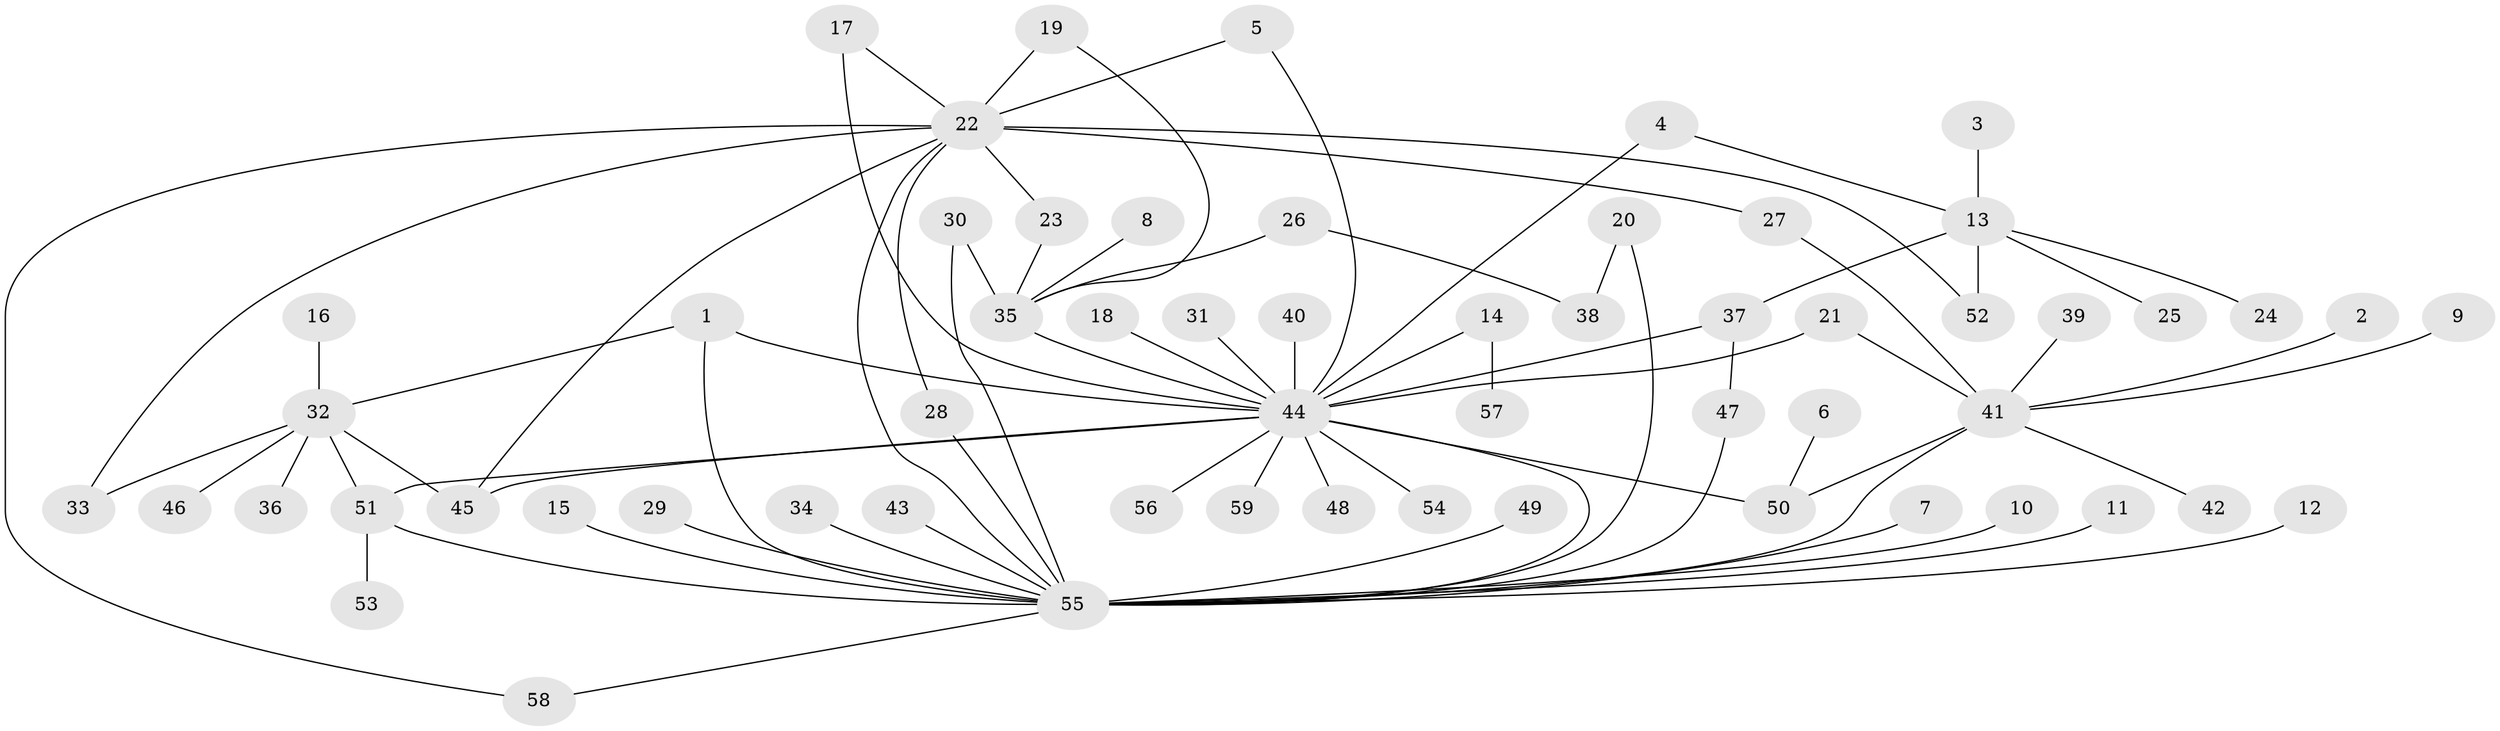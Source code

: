 // original degree distribution, {22: 0.00847457627118644, 23: 0.00847457627118644, 9: 0.00847457627118644, 10: 0.00847457627118644, 4: 0.0423728813559322, 2: 0.2288135593220339, 5: 0.01694915254237288, 3: 0.1016949152542373, 1: 0.5508474576271186, 15: 0.00847457627118644, 6: 0.00847457627118644, 8: 0.00847457627118644}
// Generated by graph-tools (version 1.1) at 2025/01/03/09/25 03:01:39]
// undirected, 59 vertices, 78 edges
graph export_dot {
graph [start="1"]
  node [color=gray90,style=filled];
  1;
  2;
  3;
  4;
  5;
  6;
  7;
  8;
  9;
  10;
  11;
  12;
  13;
  14;
  15;
  16;
  17;
  18;
  19;
  20;
  21;
  22;
  23;
  24;
  25;
  26;
  27;
  28;
  29;
  30;
  31;
  32;
  33;
  34;
  35;
  36;
  37;
  38;
  39;
  40;
  41;
  42;
  43;
  44;
  45;
  46;
  47;
  48;
  49;
  50;
  51;
  52;
  53;
  54;
  55;
  56;
  57;
  58;
  59;
  1 -- 32 [weight=1.0];
  1 -- 44 [weight=1.0];
  1 -- 55 [weight=1.0];
  2 -- 41 [weight=1.0];
  3 -- 13 [weight=1.0];
  4 -- 13 [weight=1.0];
  4 -- 44 [weight=1.0];
  5 -- 22 [weight=1.0];
  5 -- 44 [weight=1.0];
  6 -- 50 [weight=1.0];
  7 -- 55 [weight=1.0];
  8 -- 35 [weight=1.0];
  9 -- 41 [weight=1.0];
  10 -- 55 [weight=1.0];
  11 -- 55 [weight=1.0];
  12 -- 55 [weight=1.0];
  13 -- 24 [weight=1.0];
  13 -- 25 [weight=1.0];
  13 -- 37 [weight=1.0];
  13 -- 52 [weight=1.0];
  14 -- 44 [weight=1.0];
  14 -- 57 [weight=1.0];
  15 -- 55 [weight=1.0];
  16 -- 32 [weight=1.0];
  17 -- 22 [weight=1.0];
  17 -- 44 [weight=1.0];
  18 -- 44 [weight=1.0];
  19 -- 22 [weight=1.0];
  19 -- 35 [weight=1.0];
  20 -- 38 [weight=1.0];
  20 -- 55 [weight=1.0];
  21 -- 41 [weight=1.0];
  21 -- 44 [weight=1.0];
  22 -- 23 [weight=1.0];
  22 -- 27 [weight=1.0];
  22 -- 28 [weight=1.0];
  22 -- 33 [weight=1.0];
  22 -- 45 [weight=1.0];
  22 -- 52 [weight=2.0];
  22 -- 55 [weight=1.0];
  22 -- 58 [weight=1.0];
  23 -- 35 [weight=1.0];
  26 -- 35 [weight=1.0];
  26 -- 38 [weight=1.0];
  27 -- 41 [weight=1.0];
  28 -- 55 [weight=1.0];
  29 -- 55 [weight=1.0];
  30 -- 35 [weight=1.0];
  30 -- 55 [weight=1.0];
  31 -- 44 [weight=1.0];
  32 -- 33 [weight=1.0];
  32 -- 36 [weight=1.0];
  32 -- 45 [weight=1.0];
  32 -- 46 [weight=1.0];
  32 -- 51 [weight=1.0];
  34 -- 55 [weight=1.0];
  35 -- 44 [weight=1.0];
  37 -- 44 [weight=1.0];
  37 -- 47 [weight=1.0];
  39 -- 41 [weight=1.0];
  40 -- 44 [weight=1.0];
  41 -- 42 [weight=1.0];
  41 -- 50 [weight=1.0];
  41 -- 55 [weight=1.0];
  43 -- 55 [weight=1.0];
  44 -- 45 [weight=1.0];
  44 -- 48 [weight=1.0];
  44 -- 50 [weight=1.0];
  44 -- 51 [weight=1.0];
  44 -- 54 [weight=1.0];
  44 -- 55 [weight=1.0];
  44 -- 56 [weight=1.0];
  44 -- 59 [weight=1.0];
  47 -- 55 [weight=1.0];
  49 -- 55 [weight=1.0];
  51 -- 53 [weight=1.0];
  51 -- 55 [weight=1.0];
  55 -- 58 [weight=1.0];
}
